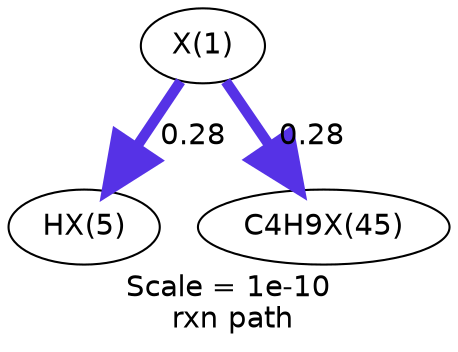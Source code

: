 digraph reaction_paths {
center=1;
s39 -> s40[fontname="Helvetica", style="setlinewidth(5.04)", arrowsize=2.52, color="0.7, 0.78, 0.9"
, label=" 0.28"];
s39 -> s53[fontname="Helvetica", style="setlinewidth(5.04)", arrowsize=2.52, color="0.7, 0.78, 0.9"
, label=" 0.28"];
s39 [ fontname="Helvetica", label="X(1)"];
s40 [ fontname="Helvetica", label="HX(5)"];
s53 [ fontname="Helvetica", label="C4H9X(45)"];
 label = "Scale = 1e-10\l rxn path";
 fontname = "Helvetica";
}
